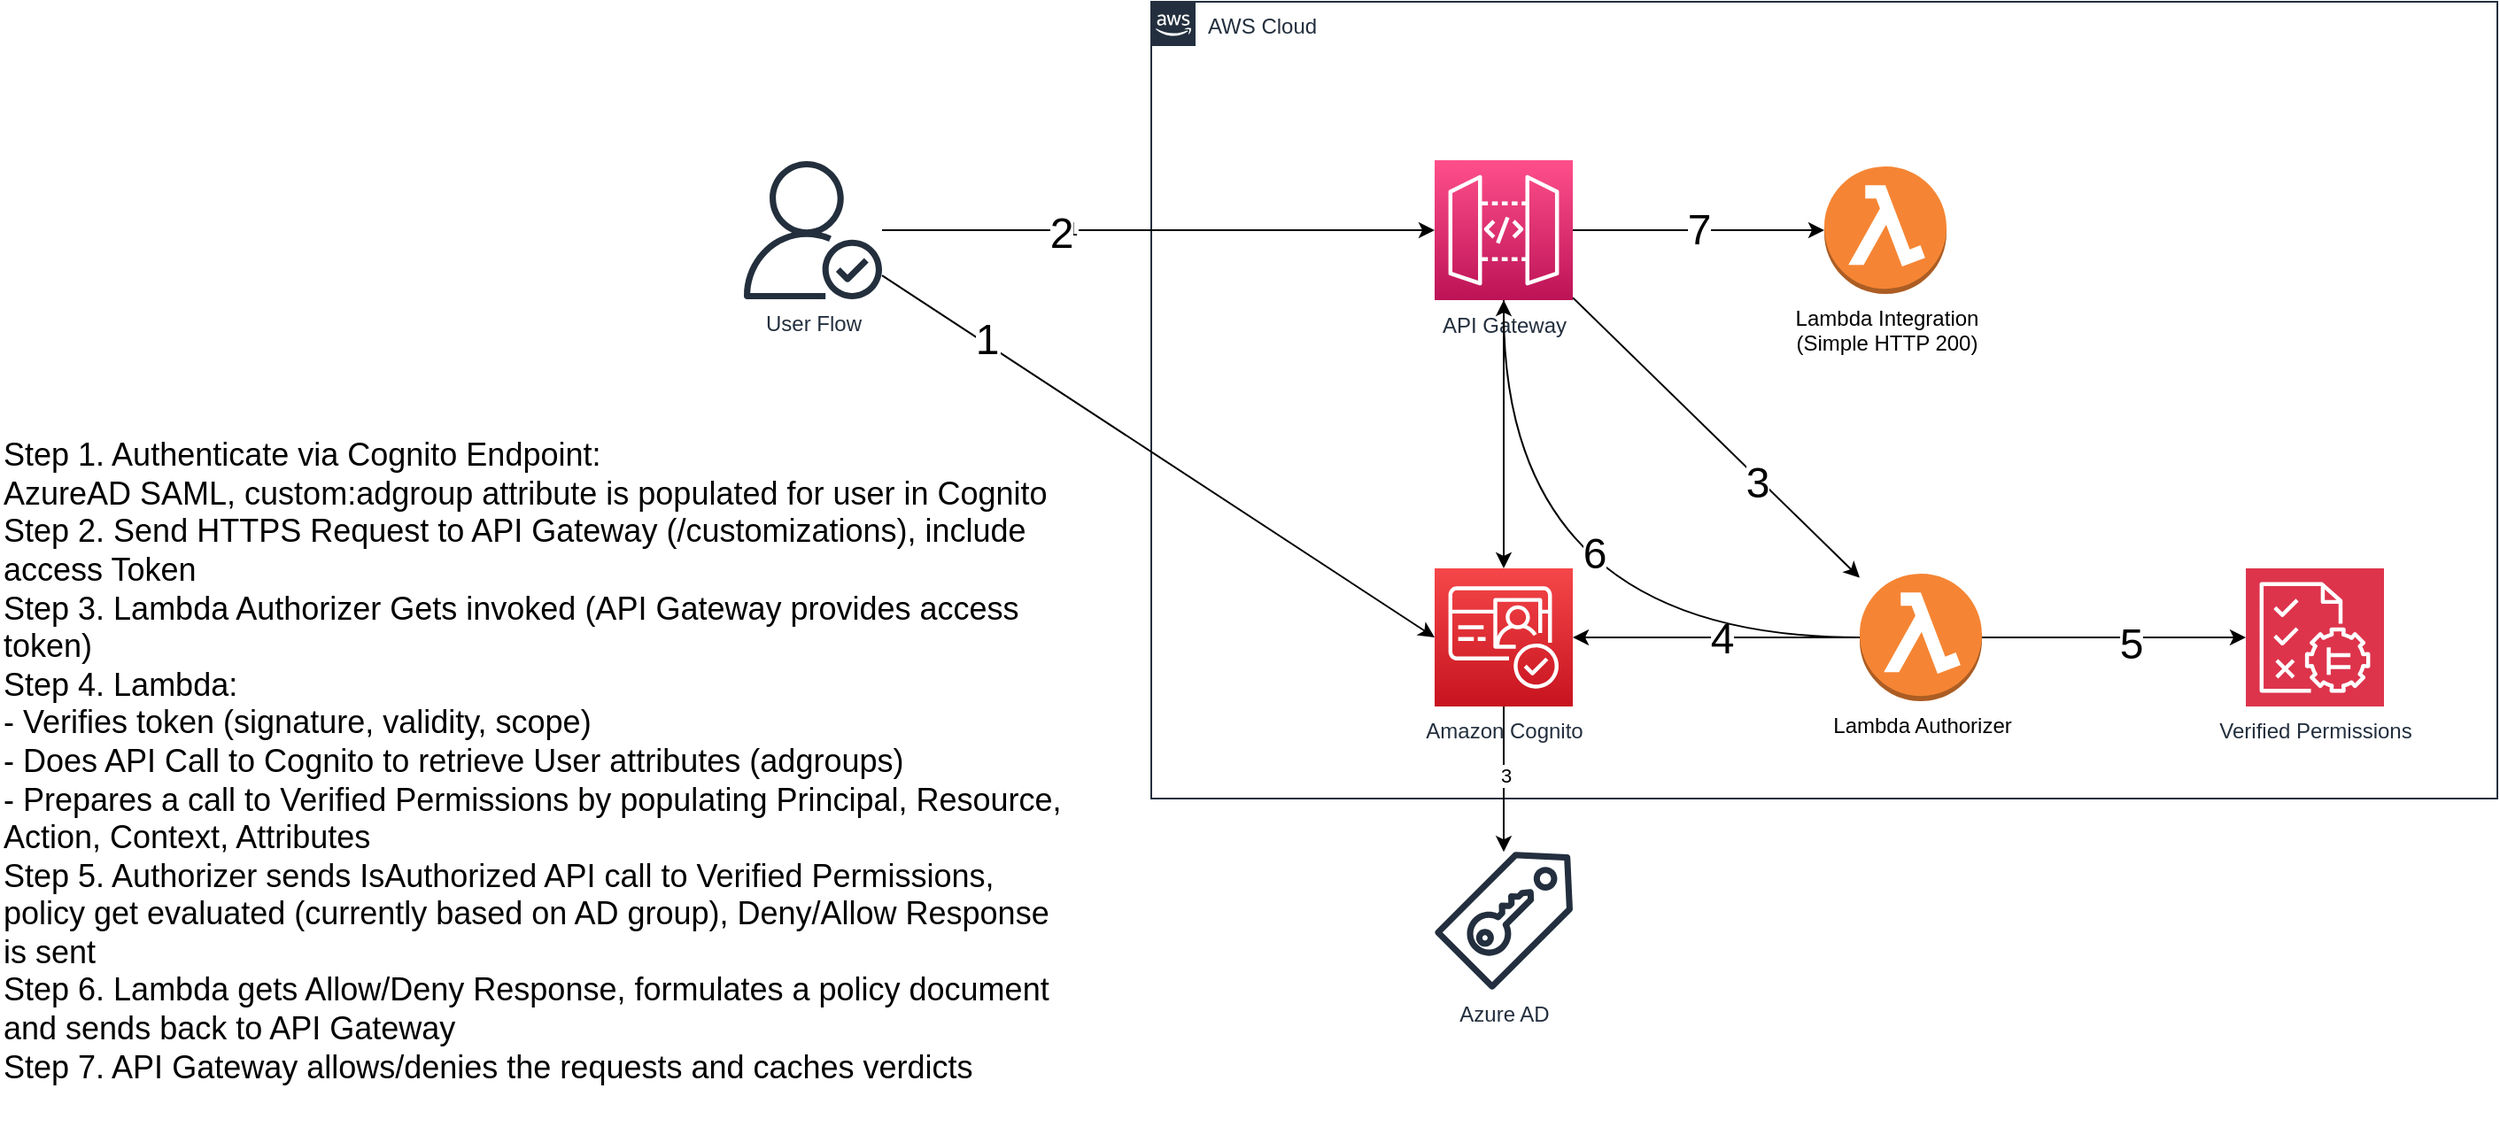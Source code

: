 <mxfile version="22.0.3" type="device" pages="2">
  <diagram name="User Flow" id="MLoj0KbqtaqQzhvXhUlK">
    <mxGraphModel dx="1706" dy="879" grid="1" gridSize="10" guides="1" tooltips="1" connect="1" arrows="1" fold="1" page="1" pageScale="1" pageWidth="827" pageHeight="1169" math="0" shadow="0">
      <root>
        <mxCell id="NTPoKg5UyQzRyYGZHsLq-0" />
        <mxCell id="NTPoKg5UyQzRyYGZHsLq-1" parent="NTPoKg5UyQzRyYGZHsLq-0" />
        <mxCell id="NTPoKg5UyQzRyYGZHsLq-2" value="AWS Cloud" style="points=[[0,0],[0.25,0],[0.5,0],[0.75,0],[1,0],[1,0.25],[1,0.5],[1,0.75],[1,1],[0.75,1],[0.5,1],[0.25,1],[0,1],[0,0.75],[0,0.5],[0,0.25]];outlineConnect=0;gradientColor=none;html=1;whiteSpace=wrap;fontSize=12;fontStyle=0;shape=mxgraph.aws4.group;grIcon=mxgraph.aws4.group_aws_cloud_alt;strokeColor=#232F3E;fillColor=none;verticalAlign=top;align=left;spacingLeft=30;fontColor=#232F3E;dashed=0;" parent="NTPoKg5UyQzRyYGZHsLq-1" vertex="1">
          <mxGeometry x="1320" y="160" width="760" height="450" as="geometry" />
        </mxCell>
        <mxCell id="NTPoKg5UyQzRyYGZHsLq-3" style="edgeStyle=orthogonalEdgeStyle;rounded=0;orthogonalLoop=1;jettySize=auto;html=1;fontSize=16;startArrow=none;startFill=0;endArrow=classic;endFill=1;strokeWidth=1;" parent="NTPoKg5UyQzRyYGZHsLq-1" source="NTPoKg5UyQzRyYGZHsLq-5" target="NTPoKg5UyQzRyYGZHsLq-13" edge="1">
          <mxGeometry relative="1" as="geometry" />
        </mxCell>
        <mxCell id="NTPoKg5UyQzRyYGZHsLq-4" value="3" style="edgeLabel;html=1;align=center;verticalAlign=middle;resizable=0;points=[];" parent="NTPoKg5UyQzRyYGZHsLq-3" vertex="1" connectable="0">
          <mxGeometry x="-0.05" y="1" relative="1" as="geometry">
            <mxPoint as="offset" />
          </mxGeometry>
        </mxCell>
        <mxCell id="NTPoKg5UyQzRyYGZHsLq-5" value="Amazon Cognito" style="sketch=0;points=[[0,0,0],[0.25,0,0],[0.5,0,0],[0.75,0,0],[1,0,0],[0,1,0],[0.25,1,0],[0.5,1,0],[0.75,1,0],[1,1,0],[0,0.25,0],[0,0.5,0],[0,0.75,0],[1,0.25,0],[1,0.5,0],[1,0.75,0]];outlineConnect=0;fontColor=#232F3E;gradientColor=#F54749;gradientDirection=north;fillColor=#C7131F;strokeColor=#ffffff;dashed=0;verticalLabelPosition=bottom;verticalAlign=top;align=center;html=1;fontSize=12;fontStyle=0;aspect=fixed;shape=mxgraph.aws4.resourceIcon;resIcon=mxgraph.aws4.cognito;" parent="NTPoKg5UyQzRyYGZHsLq-1" vertex="1">
          <mxGeometry x="1480" y="480" width="78" height="78" as="geometry" />
        </mxCell>
        <mxCell id="NTPoKg5UyQzRyYGZHsLq-6" style="rounded=0;orthogonalLoop=1;jettySize=auto;html=1;entryX=0;entryY=0.5;entryDx=0;entryDy=0;entryPerimeter=0;fontSize=16;startArrow=none;startFill=0;endArrow=classic;endFill=1;strokeWidth=1;" parent="NTPoKg5UyQzRyYGZHsLq-1" source="NTPoKg5UyQzRyYGZHsLq-18" target="NTPoKg5UyQzRyYGZHsLq-12" edge="1">
          <mxGeometry relative="1" as="geometry">
            <mxPoint x="1147.447" y="497.907" as="sourcePoint" />
          </mxGeometry>
        </mxCell>
        <mxCell id="NTPoKg5UyQzRyYGZHsLq-7" value="1" style="edgeLabel;html=1;align=center;verticalAlign=middle;resizable=0;points=[];" parent="NTPoKg5UyQzRyYGZHsLq-6" vertex="1" connectable="0">
          <mxGeometry x="-0.316" relative="1" as="geometry">
            <mxPoint y="-1" as="offset" />
          </mxGeometry>
        </mxCell>
        <mxCell id="arEcgh8xWxT77exHGMvM-1" value="&lt;font style=&quot;font-size: 24px;&quot;&gt;2&lt;/font&gt;" style="edgeLabel;html=1;align=center;verticalAlign=middle;resizable=0;points=[];" parent="NTPoKg5UyQzRyYGZHsLq-6" vertex="1" connectable="0">
          <mxGeometry x="-0.354" y="-2" relative="1" as="geometry">
            <mxPoint as="offset" />
          </mxGeometry>
        </mxCell>
        <mxCell id="NTPoKg5UyQzRyYGZHsLq-8" style="rounded=0;orthogonalLoop=1;jettySize=auto;html=1;entryX=0;entryY=0.5;entryDx=0;entryDy=0;entryPerimeter=0;fontSize=16;startArrow=none;startFill=0;endArrow=classic;endFill=1;strokeWidth=1;" parent="NTPoKg5UyQzRyYGZHsLq-1" source="NTPoKg5UyQzRyYGZHsLq-18" target="NTPoKg5UyQzRyYGZHsLq-5" edge="1">
          <mxGeometry relative="1" as="geometry">
            <mxPoint x="1147.447" y="519" as="sourcePoint" />
          </mxGeometry>
        </mxCell>
        <mxCell id="NTPoKg5UyQzRyYGZHsLq-9" value="2" style="edgeLabel;html=1;align=center;verticalAlign=middle;resizable=0;points=[];" parent="NTPoKg5UyQzRyYGZHsLq-8" vertex="1" connectable="0">
          <mxGeometry x="-0.6" relative="1" as="geometry">
            <mxPoint as="offset" />
          </mxGeometry>
        </mxCell>
        <mxCell id="arEcgh8xWxT77exHGMvM-2" value="&lt;font style=&quot;font-size: 24px;&quot;&gt;1&lt;/font&gt;" style="edgeLabel;html=1;align=center;verticalAlign=middle;resizable=0;points=[];" parent="NTPoKg5UyQzRyYGZHsLq-8" vertex="1" connectable="0">
          <mxGeometry x="-0.633" y="2" relative="1" as="geometry">
            <mxPoint as="offset" />
          </mxGeometry>
        </mxCell>
        <mxCell id="NTPoKg5UyQzRyYGZHsLq-10" value="&lt;font style=&quot;font-size: 24px;&quot;&gt;7&lt;/font&gt;" style="edgeStyle=orthogonalEdgeStyle;rounded=0;orthogonalLoop=1;jettySize=auto;html=1;entryX=0;entryY=0.5;entryDx=0;entryDy=0;entryPerimeter=0;fontSize=16;startArrow=none;startFill=0;endArrow=classic;endFill=1;strokeWidth=1;" parent="NTPoKg5UyQzRyYGZHsLq-1" source="NTPoKg5UyQzRyYGZHsLq-12" target="NTPoKg5UyQzRyYGZHsLq-15" edge="1">
          <mxGeometry relative="1" as="geometry">
            <mxPoint x="1670.0" y="289" as="targetPoint" />
          </mxGeometry>
        </mxCell>
        <mxCell id="NTPoKg5UyQzRyYGZHsLq-11" style="rounded=0;orthogonalLoop=1;jettySize=auto;html=1;entryX=0.5;entryY=0;entryDx=0;entryDy=0;entryPerimeter=0;fontSize=16;startArrow=none;startFill=0;endArrow=classic;endFill=1;strokeWidth=1;exitX=0.5;exitY=1;exitDx=0;exitDy=0;exitPerimeter=0;" parent="NTPoKg5UyQzRyYGZHsLq-1" source="NTPoKg5UyQzRyYGZHsLq-12" target="NTPoKg5UyQzRyYGZHsLq-5" edge="1">
          <mxGeometry relative="1" as="geometry" />
        </mxCell>
        <mxCell id="m7LpUPvvOH7dx9Ipu9ex-2" style="rounded=0;orthogonalLoop=1;jettySize=auto;html=1;" parent="NTPoKg5UyQzRyYGZHsLq-1" source="NTPoKg5UyQzRyYGZHsLq-12" target="m7LpUPvvOH7dx9Ipu9ex-1" edge="1">
          <mxGeometry relative="1" as="geometry" />
        </mxCell>
        <mxCell id="m7LpUPvvOH7dx9Ipu9ex-3" value="&lt;font style=&quot;font-size: 24px;&quot;&gt;3&lt;/font&gt;" style="edgeLabel;html=1;align=center;verticalAlign=middle;resizable=0;points=[];" parent="m7LpUPvvOH7dx9Ipu9ex-2" vertex="1" connectable="0">
          <mxGeometry x="0.303" y="-2" relative="1" as="geometry">
            <mxPoint as="offset" />
          </mxGeometry>
        </mxCell>
        <mxCell id="NTPoKg5UyQzRyYGZHsLq-12" value="API Gateway" style="sketch=0;points=[[0,0,0],[0.25,0,0],[0.5,0,0],[0.75,0,0],[1,0,0],[0,1,0],[0.25,1,0],[0.5,1,0],[0.75,1,0],[1,1,0],[0,0.25,0],[0,0.5,0],[0,0.75,0],[1,0.25,0],[1,0.5,0],[1,0.75,0]];outlineConnect=0;fontColor=#232F3E;gradientColor=#FF4F8B;gradientDirection=north;fillColor=#BC1356;strokeColor=#ffffff;dashed=0;verticalLabelPosition=bottom;verticalAlign=top;align=center;html=1;fontSize=12;fontStyle=0;aspect=fixed;shape=mxgraph.aws4.resourceIcon;resIcon=mxgraph.aws4.api_gateway;" parent="NTPoKg5UyQzRyYGZHsLq-1" vertex="1">
          <mxGeometry x="1480" y="249.5" width="78" height="79" as="geometry" />
        </mxCell>
        <mxCell id="NTPoKg5UyQzRyYGZHsLq-13" value="Azure AD" style="sketch=0;outlineConnect=0;fontColor=#232F3E;gradientColor=none;fillColor=#232F3E;strokeColor=none;dashed=0;verticalLabelPosition=bottom;verticalAlign=top;align=center;html=1;fontSize=12;fontStyle=0;aspect=fixed;pointerEvents=1;shape=mxgraph.aws4.saml_token;" parent="NTPoKg5UyQzRyYGZHsLq-1" vertex="1">
          <mxGeometry x="1480" y="640" width="78" height="78" as="geometry" />
        </mxCell>
        <mxCell id="NTPoKg5UyQzRyYGZHsLq-15" value="Lambda Integration&lt;br&gt;(Simple HTTP 200)" style="outlineConnect=0;dashed=0;verticalLabelPosition=bottom;verticalAlign=top;align=center;html=1;shape=mxgraph.aws3.lambda_function;fillColor=#F58534;gradientColor=none;" parent="NTPoKg5UyQzRyYGZHsLq-1" vertex="1">
          <mxGeometry x="1700" y="253" width="69" height="72" as="geometry" />
        </mxCell>
        <mxCell id="NTPoKg5UyQzRyYGZHsLq-18" value="User Flow" style="sketch=0;outlineConnect=0;fontColor=#232F3E;gradientColor=none;fillColor=#232F3D;strokeColor=none;dashed=0;verticalLabelPosition=bottom;verticalAlign=top;align=center;html=1;fontSize=12;fontStyle=0;aspect=fixed;pointerEvents=1;shape=mxgraph.aws4.authenticated_user;" parent="NTPoKg5UyQzRyYGZHsLq-1" vertex="1">
          <mxGeometry x="1090" y="250" width="78" height="78" as="geometry" />
        </mxCell>
        <mxCell id="m7LpUPvvOH7dx9Ipu9ex-0" value="&lt;font style=&quot;font-size: 18px;&quot;&gt;Step 1. Authenticate via Cognito Endpoint:&lt;br&gt;AzureAD SAML, custom:adgroup attribute is populated for user in Cognito&lt;br&gt;Step 2. Send HTTPS Request to API Gateway (/customizations), include access Token&lt;br&gt;Step 3. Lambda Authorizer Gets invoked (API Gateway provides access token)&lt;br&gt;Step 4. Lambda:&lt;br&gt;- Verifies token (signature, validity, scope)&lt;br&gt;- Does API Call to Cognito to retrieve User attributes (adgroups)&lt;br&gt;- Prepares a call to Verified Permissions by populating Principal, Resource, Action, Context, Attributes&lt;br&gt;Step 5. Authorizer sends IsAuthorized API call to Verified Permissions, policy get evaluated (currently based on AD group), Deny/Allow Response is sent&lt;br&gt;Step 6. Lambda gets Allow/Deny Response, formulates a policy document and sends back to API Gateway&lt;br&gt;Step 7. API Gateway allows/denies the requests and caches verdicts&lt;br&gt;&amp;nbsp;&lt;br&gt;&lt;/font&gt;" style="text;html=1;strokeColor=none;fillColor=none;align=left;verticalAlign=middle;whiteSpace=wrap;rounded=0;" parent="NTPoKg5UyQzRyYGZHsLq-1" vertex="1">
          <mxGeometry x="670" y="460" width="610" height="280" as="geometry" />
        </mxCell>
        <mxCell id="m7LpUPvvOH7dx9Ipu9ex-4" style="edgeStyle=orthogonalEdgeStyle;rounded=0;orthogonalLoop=1;jettySize=auto;html=1;" parent="NTPoKg5UyQzRyYGZHsLq-1" source="m7LpUPvvOH7dx9Ipu9ex-1" target="NTPoKg5UyQzRyYGZHsLq-5" edge="1">
          <mxGeometry relative="1" as="geometry" />
        </mxCell>
        <mxCell id="m7LpUPvvOH7dx9Ipu9ex-5" value="&lt;font style=&quot;font-size: 24px;&quot;&gt;4&lt;/font&gt;" style="edgeLabel;html=1;align=center;verticalAlign=middle;resizable=0;points=[];" parent="m7LpUPvvOH7dx9Ipu9ex-4" vertex="1" connectable="0">
          <mxGeometry x="-0.037" y="1" relative="1" as="geometry">
            <mxPoint as="offset" />
          </mxGeometry>
        </mxCell>
        <mxCell id="m7LpUPvvOH7dx9Ipu9ex-7" style="edgeStyle=orthogonalEdgeStyle;rounded=0;orthogonalLoop=1;jettySize=auto;html=1;" parent="NTPoKg5UyQzRyYGZHsLq-1" source="m7LpUPvvOH7dx9Ipu9ex-1" target="m7LpUPvvOH7dx9Ipu9ex-6" edge="1">
          <mxGeometry relative="1" as="geometry" />
        </mxCell>
        <mxCell id="m7LpUPvvOH7dx9Ipu9ex-8" value="&lt;font style=&quot;font-size: 24px;&quot;&gt;5&lt;/font&gt;" style="edgeLabel;html=1;align=center;verticalAlign=middle;resizable=0;points=[];" parent="m7LpUPvvOH7dx9Ipu9ex-7" vertex="1" connectable="0">
          <mxGeometry x="0.128" y="-3" relative="1" as="geometry">
            <mxPoint y="1" as="offset" />
          </mxGeometry>
        </mxCell>
        <mxCell id="m7LpUPvvOH7dx9Ipu9ex-10" style="edgeStyle=orthogonalEdgeStyle;rounded=0;orthogonalLoop=1;jettySize=auto;html=1;curved=1;" parent="NTPoKg5UyQzRyYGZHsLq-1" source="m7LpUPvvOH7dx9Ipu9ex-1" target="NTPoKg5UyQzRyYGZHsLq-12" edge="1">
          <mxGeometry relative="1" as="geometry" />
        </mxCell>
        <mxCell id="m7LpUPvvOH7dx9Ipu9ex-11" value="&lt;font style=&quot;font-size: 24px;&quot;&gt;6&lt;/font&gt;" style="edgeLabel;html=1;align=center;verticalAlign=middle;resizable=0;points=[];" parent="m7LpUPvvOH7dx9Ipu9ex-10" vertex="1" connectable="0">
          <mxGeometry x="-0.234" y="-47" relative="1" as="geometry">
            <mxPoint as="offset" />
          </mxGeometry>
        </mxCell>
        <mxCell id="m7LpUPvvOH7dx9Ipu9ex-1" value="Lambda Authorizer" style="outlineConnect=0;dashed=0;verticalLabelPosition=bottom;verticalAlign=top;align=center;html=1;shape=mxgraph.aws3.lambda_function;fillColor=#F58534;gradientColor=none;" parent="NTPoKg5UyQzRyYGZHsLq-1" vertex="1">
          <mxGeometry x="1720" y="483" width="69" height="72" as="geometry" />
        </mxCell>
        <mxCell id="m7LpUPvvOH7dx9Ipu9ex-6" value="Verified Permissions" style="sketch=0;points=[[0,0,0],[0.25,0,0],[0.5,0,0],[0.75,0,0],[1,0,0],[0,1,0],[0.25,1,0],[0.5,1,0],[0.75,1,0],[1,1,0],[0,0.25,0],[0,0.5,0],[0,0.75,0],[1,0.25,0],[1,0.5,0],[1,0.75,0]];outlineConnect=0;fontColor=#232F3E;fillColor=#DD344C;strokeColor=#ffffff;dashed=0;verticalLabelPosition=bottom;verticalAlign=top;align=center;html=1;fontSize=12;fontStyle=0;aspect=fixed;shape=mxgraph.aws4.resourceIcon;resIcon=mxgraph.aws4.verified_permissions;" parent="NTPoKg5UyQzRyYGZHsLq-1" vertex="1">
          <mxGeometry x="1938" y="480" width="78" height="78" as="geometry" />
        </mxCell>
      </root>
    </mxGraphModel>
  </diagram>
  <diagram name="Machine Flow" id="q4wLc1gF7H8RgFfnizzF">
    <mxGraphModel dx="1837" dy="946" grid="1" gridSize="10" guides="1" tooltips="1" connect="1" arrows="1" fold="1" page="1" pageScale="1" pageWidth="827" pageHeight="1169" math="0" shadow="0">
      <root>
        <mxCell id="aZJFhACK_O_t7PdpJRzZ-0" />
        <mxCell id="aZJFhACK_O_t7PdpJRzZ-1" parent="aZJFhACK_O_t7PdpJRzZ-0" />
        <mxCell id="aZJFhACK_O_t7PdpJRzZ-2" value="AWS Cloud" style="points=[[0,0],[0.25,0],[0.5,0],[0.75,0],[1,0],[1,0.25],[1,0.5],[1,0.75],[1,1],[0.75,1],[0.5,1],[0.25,1],[0,1],[0,0.75],[0,0.5],[0,0.25]];outlineConnect=0;gradientColor=none;html=1;whiteSpace=wrap;fontSize=12;fontStyle=0;shape=mxgraph.aws4.group;grIcon=mxgraph.aws4.group_aws_cloud_alt;strokeColor=#232F3E;fillColor=none;verticalAlign=top;align=left;spacingLeft=30;fontColor=#232F3E;dashed=0;" parent="aZJFhACK_O_t7PdpJRzZ-1" vertex="1">
          <mxGeometry x="1320" y="170" width="760" height="440" as="geometry" />
        </mxCell>
        <mxCell id="aZJFhACK_O_t7PdpJRzZ-3" style="edgeStyle=orthogonalEdgeStyle;rounded=0;orthogonalLoop=1;jettySize=auto;html=1;fontSize=16;startArrow=none;startFill=0;endArrow=classic;endFill=1;strokeWidth=1;" parent="aZJFhACK_O_t7PdpJRzZ-1" source="aZJFhACK_O_t7PdpJRzZ-5" target="aZJFhACK_O_t7PdpJRzZ-17" edge="1">
          <mxGeometry relative="1" as="geometry" />
        </mxCell>
        <mxCell id="aZJFhACK_O_t7PdpJRzZ-4" value="3" style="edgeLabel;html=1;align=center;verticalAlign=middle;resizable=0;points=[];" parent="aZJFhACK_O_t7PdpJRzZ-3" vertex="1" connectable="0">
          <mxGeometry x="-0.05" y="1" relative="1" as="geometry">
            <mxPoint as="offset" />
          </mxGeometry>
        </mxCell>
        <mxCell id="aZJFhACK_O_t7PdpJRzZ-5" value="Amazon Cognito" style="sketch=0;points=[[0,0,0],[0.25,0,0],[0.5,0,0],[0.75,0,0],[1,0,0],[0,1,0],[0.25,1,0],[0.5,1,0],[0.75,1,0],[1,1,0],[0,0.25,0],[0,0.5,0],[0,0.75,0],[1,0.25,0],[1,0.5,0],[1,0.75,0]];outlineConnect=0;fontColor=#232F3E;gradientColor=#F54749;gradientDirection=north;fillColor=#C7131F;strokeColor=#ffffff;dashed=0;verticalLabelPosition=bottom;verticalAlign=top;align=center;html=1;fontSize=12;fontStyle=0;aspect=fixed;shape=mxgraph.aws4.resourceIcon;resIcon=mxgraph.aws4.cognito;" parent="aZJFhACK_O_t7PdpJRzZ-1" vertex="1">
          <mxGeometry x="1480" y="480" width="78" height="78" as="geometry" />
        </mxCell>
        <mxCell id="aZJFhACK_O_t7PdpJRzZ-6" style="rounded=0;orthogonalLoop=1;jettySize=auto;html=1;entryX=0;entryY=0.5;entryDx=0;entryDy=0;entryPerimeter=0;fontSize=16;startArrow=none;startFill=0;endArrow=classic;endFill=1;strokeWidth=1;" parent="aZJFhACK_O_t7PdpJRzZ-1" source="Jlophnzx9Rl_iaPqfvUX-0" target="aZJFhACK_O_t7PdpJRzZ-16" edge="1">
          <mxGeometry relative="1" as="geometry">
            <mxPoint x="1168" y="289" as="sourcePoint" />
          </mxGeometry>
        </mxCell>
        <mxCell id="aZJFhACK_O_t7PdpJRzZ-7" value="1" style="edgeLabel;html=1;align=center;verticalAlign=middle;resizable=0;points=[];" parent="aZJFhACK_O_t7PdpJRzZ-6" vertex="1" connectable="0">
          <mxGeometry x="-0.316" relative="1" as="geometry">
            <mxPoint y="-1" as="offset" />
          </mxGeometry>
        </mxCell>
        <mxCell id="aZJFhACK_O_t7PdpJRzZ-8" value="&lt;font style=&quot;font-size: 24px;&quot;&gt;2&lt;/font&gt;" style="edgeLabel;html=1;align=center;verticalAlign=middle;resizable=0;points=[];" parent="aZJFhACK_O_t7PdpJRzZ-6" vertex="1" connectable="0">
          <mxGeometry x="-0.354" y="-2" relative="1" as="geometry">
            <mxPoint as="offset" />
          </mxGeometry>
        </mxCell>
        <mxCell id="aZJFhACK_O_t7PdpJRzZ-9" style="rounded=0;orthogonalLoop=1;jettySize=auto;html=1;entryX=0;entryY=0.5;entryDx=0;entryDy=0;entryPerimeter=0;fontSize=16;startArrow=none;startFill=0;endArrow=classic;endFill=1;strokeWidth=1;" parent="aZJFhACK_O_t7PdpJRzZ-1" source="Jlophnzx9Rl_iaPqfvUX-0" target="aZJFhACK_O_t7PdpJRzZ-5" edge="1">
          <mxGeometry relative="1" as="geometry">
            <mxPoint x="1168" y="314.556" as="sourcePoint" />
          </mxGeometry>
        </mxCell>
        <mxCell id="aZJFhACK_O_t7PdpJRzZ-10" value="2" style="edgeLabel;html=1;align=center;verticalAlign=middle;resizable=0;points=[];" parent="aZJFhACK_O_t7PdpJRzZ-9" vertex="1" connectable="0">
          <mxGeometry x="-0.6" relative="1" as="geometry">
            <mxPoint as="offset" />
          </mxGeometry>
        </mxCell>
        <mxCell id="aZJFhACK_O_t7PdpJRzZ-11" value="&lt;font style=&quot;font-size: 24px;&quot;&gt;1&lt;/font&gt;" style="edgeLabel;html=1;align=center;verticalAlign=middle;resizable=0;points=[];" parent="aZJFhACK_O_t7PdpJRzZ-9" vertex="1" connectable="0">
          <mxGeometry x="-0.633" y="2" relative="1" as="geometry">
            <mxPoint as="offset" />
          </mxGeometry>
        </mxCell>
        <mxCell id="aZJFhACK_O_t7PdpJRzZ-12" value="&lt;font style=&quot;font-size: 24px;&quot;&gt;6&lt;/font&gt;" style="edgeStyle=orthogonalEdgeStyle;rounded=0;orthogonalLoop=1;jettySize=auto;html=1;entryX=0;entryY=0.5;entryDx=0;entryDy=0;entryPerimeter=0;fontSize=16;startArrow=none;startFill=0;endArrow=classic;endFill=1;strokeWidth=1;" parent="aZJFhACK_O_t7PdpJRzZ-1" source="aZJFhACK_O_t7PdpJRzZ-16" target="aZJFhACK_O_t7PdpJRzZ-19" edge="1">
          <mxGeometry relative="1" as="geometry">
            <mxPoint x="1670.0" y="289" as="targetPoint" />
          </mxGeometry>
        </mxCell>
        <mxCell id="aZJFhACK_O_t7PdpJRzZ-13" style="rounded=0;orthogonalLoop=1;jettySize=auto;html=1;entryX=0.5;entryY=0;entryDx=0;entryDy=0;entryPerimeter=0;fontSize=16;startArrow=none;startFill=0;endArrow=classic;endFill=1;strokeWidth=1;exitX=0.5;exitY=1;exitDx=0;exitDy=0;exitPerimeter=0;" parent="aZJFhACK_O_t7PdpJRzZ-1" source="aZJFhACK_O_t7PdpJRzZ-16" target="aZJFhACK_O_t7PdpJRzZ-5" edge="1">
          <mxGeometry relative="1" as="geometry" />
        </mxCell>
        <mxCell id="aZJFhACK_O_t7PdpJRzZ-14" style="rounded=0;orthogonalLoop=1;jettySize=auto;html=1;" parent="aZJFhACK_O_t7PdpJRzZ-1" source="aZJFhACK_O_t7PdpJRzZ-16" target="aZJFhACK_O_t7PdpJRzZ-29" edge="1">
          <mxGeometry relative="1" as="geometry" />
        </mxCell>
        <mxCell id="aZJFhACK_O_t7PdpJRzZ-15" value="&lt;font style=&quot;font-size: 24px;&quot;&gt;3&lt;/font&gt;" style="edgeLabel;html=1;align=center;verticalAlign=middle;resizable=0;points=[];" parent="aZJFhACK_O_t7PdpJRzZ-14" vertex="1" connectable="0">
          <mxGeometry x="0.303" y="-2" relative="1" as="geometry">
            <mxPoint as="offset" />
          </mxGeometry>
        </mxCell>
        <mxCell id="aZJFhACK_O_t7PdpJRzZ-16" value="API Gateway" style="sketch=0;points=[[0,0,0],[0.25,0,0],[0.5,0,0],[0.75,0,0],[1,0,0],[0,1,0],[0.25,1,0],[0.5,1,0],[0.75,1,0],[1,1,0],[0,0.25,0],[0,0.5,0],[0,0.75,0],[1,0.25,0],[1,0.5,0],[1,0.75,0]];outlineConnect=0;fontColor=#232F3E;gradientColor=#FF4F8B;gradientDirection=north;fillColor=#BC1356;strokeColor=#ffffff;dashed=0;verticalLabelPosition=bottom;verticalAlign=top;align=center;html=1;fontSize=12;fontStyle=0;aspect=fixed;shape=mxgraph.aws4.resourceIcon;resIcon=mxgraph.aws4.api_gateway;" parent="aZJFhACK_O_t7PdpJRzZ-1" vertex="1">
          <mxGeometry x="1480" y="249.5" width="78" height="79" as="geometry" />
        </mxCell>
        <mxCell id="aZJFhACK_O_t7PdpJRzZ-17" value="Azure AD" style="sketch=0;outlineConnect=0;fontColor=#232F3E;gradientColor=none;fillColor=#232F3E;strokeColor=none;dashed=0;verticalLabelPosition=bottom;verticalAlign=top;align=center;html=1;fontSize=12;fontStyle=0;aspect=fixed;pointerEvents=1;shape=mxgraph.aws4.saml_token;" parent="aZJFhACK_O_t7PdpJRzZ-1" vertex="1">
          <mxGeometry x="1480" y="640" width="78" height="78" as="geometry" />
        </mxCell>
        <mxCell id="aZJFhACK_O_t7PdpJRzZ-19" value="Lambda Integration&lt;br&gt;(Simple HTTP 200)" style="outlineConnect=0;dashed=0;verticalLabelPosition=bottom;verticalAlign=top;align=center;html=1;shape=mxgraph.aws3.lambda_function;fillColor=#F58534;gradientColor=none;" parent="aZJFhACK_O_t7PdpJRzZ-1" vertex="1">
          <mxGeometry x="1700" y="253" width="69" height="72" as="geometry" />
        </mxCell>
        <mxCell id="aZJFhACK_O_t7PdpJRzZ-22" value="&lt;font style=&quot;font-size: 18px;&quot;&gt;Step 1. Authenticate via Cognito Endpoint, access token contains scope&lt;br&gt;Step 2. Send HTTPS Request to API Gateway (/customizations), include access Token&lt;br&gt;Step 3. Lambda Authorizer Gets invoked (API Gateway provides access token)&lt;br&gt;Step 4. Lambda:&lt;br&gt;- Verifies token (signature, validity, scope)&lt;br&gt;- Prepares a call to Verified Permissions by populating Principal, Resource, Action, Context, Attributes (scope)&lt;br&gt;- Sends IsAuthorized API call to Verified Permissions, policy get evaluated (currently based on scope), Deny/Allow Response is sent&lt;br&gt;Step 5. Lambda gets Allow/Deny Response, formulates a policy document and sends back to API Gateway&lt;br&gt;Step 6. API Gateway allows/denies the requests and caches verdicts&lt;br&gt;&amp;nbsp;&lt;br&gt;&lt;/font&gt;" style="text;html=1;strokeColor=none;fillColor=none;align=left;verticalAlign=middle;whiteSpace=wrap;rounded=0;" parent="aZJFhACK_O_t7PdpJRzZ-1" vertex="1">
          <mxGeometry x="690" y="500" width="610" height="280" as="geometry" />
        </mxCell>
        <mxCell id="aZJFhACK_O_t7PdpJRzZ-25" style="edgeStyle=orthogonalEdgeStyle;rounded=0;orthogonalLoop=1;jettySize=auto;html=1;" parent="aZJFhACK_O_t7PdpJRzZ-1" source="aZJFhACK_O_t7PdpJRzZ-29" target="aZJFhACK_O_t7PdpJRzZ-30" edge="1">
          <mxGeometry relative="1" as="geometry" />
        </mxCell>
        <mxCell id="aZJFhACK_O_t7PdpJRzZ-26" value="&lt;font style=&quot;font-size: 24px;&quot;&gt;4&lt;/font&gt;" style="edgeLabel;html=1;align=center;verticalAlign=middle;resizable=0;points=[];" parent="aZJFhACK_O_t7PdpJRzZ-25" vertex="1" connectable="0">
          <mxGeometry x="0.128" y="-3" relative="1" as="geometry">
            <mxPoint y="1" as="offset" />
          </mxGeometry>
        </mxCell>
        <mxCell id="aZJFhACK_O_t7PdpJRzZ-27" style="edgeStyle=orthogonalEdgeStyle;rounded=0;orthogonalLoop=1;jettySize=auto;html=1;curved=1;" parent="aZJFhACK_O_t7PdpJRzZ-1" source="aZJFhACK_O_t7PdpJRzZ-29" target="aZJFhACK_O_t7PdpJRzZ-16" edge="1">
          <mxGeometry relative="1" as="geometry" />
        </mxCell>
        <mxCell id="aZJFhACK_O_t7PdpJRzZ-28" value="&lt;font style=&quot;font-size: 24px;&quot;&gt;5&lt;/font&gt;" style="edgeLabel;html=1;align=center;verticalAlign=middle;resizable=0;points=[];" parent="aZJFhACK_O_t7PdpJRzZ-27" vertex="1" connectable="0">
          <mxGeometry x="-0.234" y="-47" relative="1" as="geometry">
            <mxPoint as="offset" />
          </mxGeometry>
        </mxCell>
        <mxCell id="aZJFhACK_O_t7PdpJRzZ-29" value="Lambda Authorizer" style="outlineConnect=0;dashed=0;verticalLabelPosition=bottom;verticalAlign=top;align=center;html=1;shape=mxgraph.aws3.lambda_function;fillColor=#F58534;gradientColor=none;" parent="aZJFhACK_O_t7PdpJRzZ-1" vertex="1">
          <mxGeometry x="1720" y="483" width="69" height="72" as="geometry" />
        </mxCell>
        <mxCell id="aZJFhACK_O_t7PdpJRzZ-30" value="Verified Permissions" style="sketch=0;points=[[0,0,0],[0.25,0,0],[0.5,0,0],[0.75,0,0],[1,0,0],[0,1,0],[0.25,1,0],[0.5,1,0],[0.75,1,0],[1,1,0],[0,0.25,0],[0,0.5,0],[0,0.75,0],[1,0.25,0],[1,0.5,0],[1,0.75,0]];outlineConnect=0;fontColor=#232F3E;fillColor=#DD344C;strokeColor=#ffffff;dashed=0;verticalLabelPosition=bottom;verticalAlign=top;align=center;html=1;fontSize=12;fontStyle=0;aspect=fixed;shape=mxgraph.aws4.resourceIcon;resIcon=mxgraph.aws4.verified_permissions;" parent="aZJFhACK_O_t7PdpJRzZ-1" vertex="1">
          <mxGeometry x="1938" y="480" width="78" height="78" as="geometry" />
        </mxCell>
        <mxCell id="Jlophnzx9Rl_iaPqfvUX-0" value="M2M Flow" style="sketch=0;outlineConnect=0;fontColor=#232F3E;gradientColor=none;fillColor=#232F3D;strokeColor=none;dashed=0;verticalLabelPosition=bottom;verticalAlign=top;align=center;html=1;fontSize=12;fontStyle=0;aspect=fixed;pointerEvents=1;shape=mxgraph.aws4.client;" parent="aZJFhACK_O_t7PdpJRzZ-1" vertex="1">
          <mxGeometry x="1100" y="252" width="78" height="76" as="geometry" />
        </mxCell>
      </root>
    </mxGraphModel>
  </diagram>
</mxfile>
